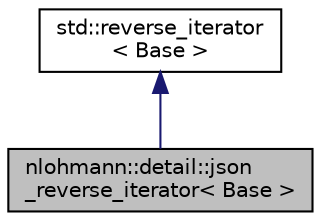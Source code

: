digraph "nlohmann::detail::json_reverse_iterator&lt; Base &gt;"
{
 // LATEX_PDF_SIZE
  edge [fontname="Helvetica",fontsize="10",labelfontname="Helvetica",labelfontsize="10"];
  node [fontname="Helvetica",fontsize="10",shape=record];
  Node1 [label="nlohmann::detail::json\l_reverse_iterator\< Base \>",height=0.2,width=0.4,color="black", fillcolor="grey75", style="filled", fontcolor="black",tooltip="a template for a reverse iterator class"];
  Node2 -> Node1 [dir="back",color="midnightblue",fontsize="10",style="solid",fontname="Helvetica"];
  Node2 [label="std::reverse_iterator\l\< Base \>",height=0.2,width=0.4,color="black", fillcolor="white", style="filled",tooltip=" "];
}
